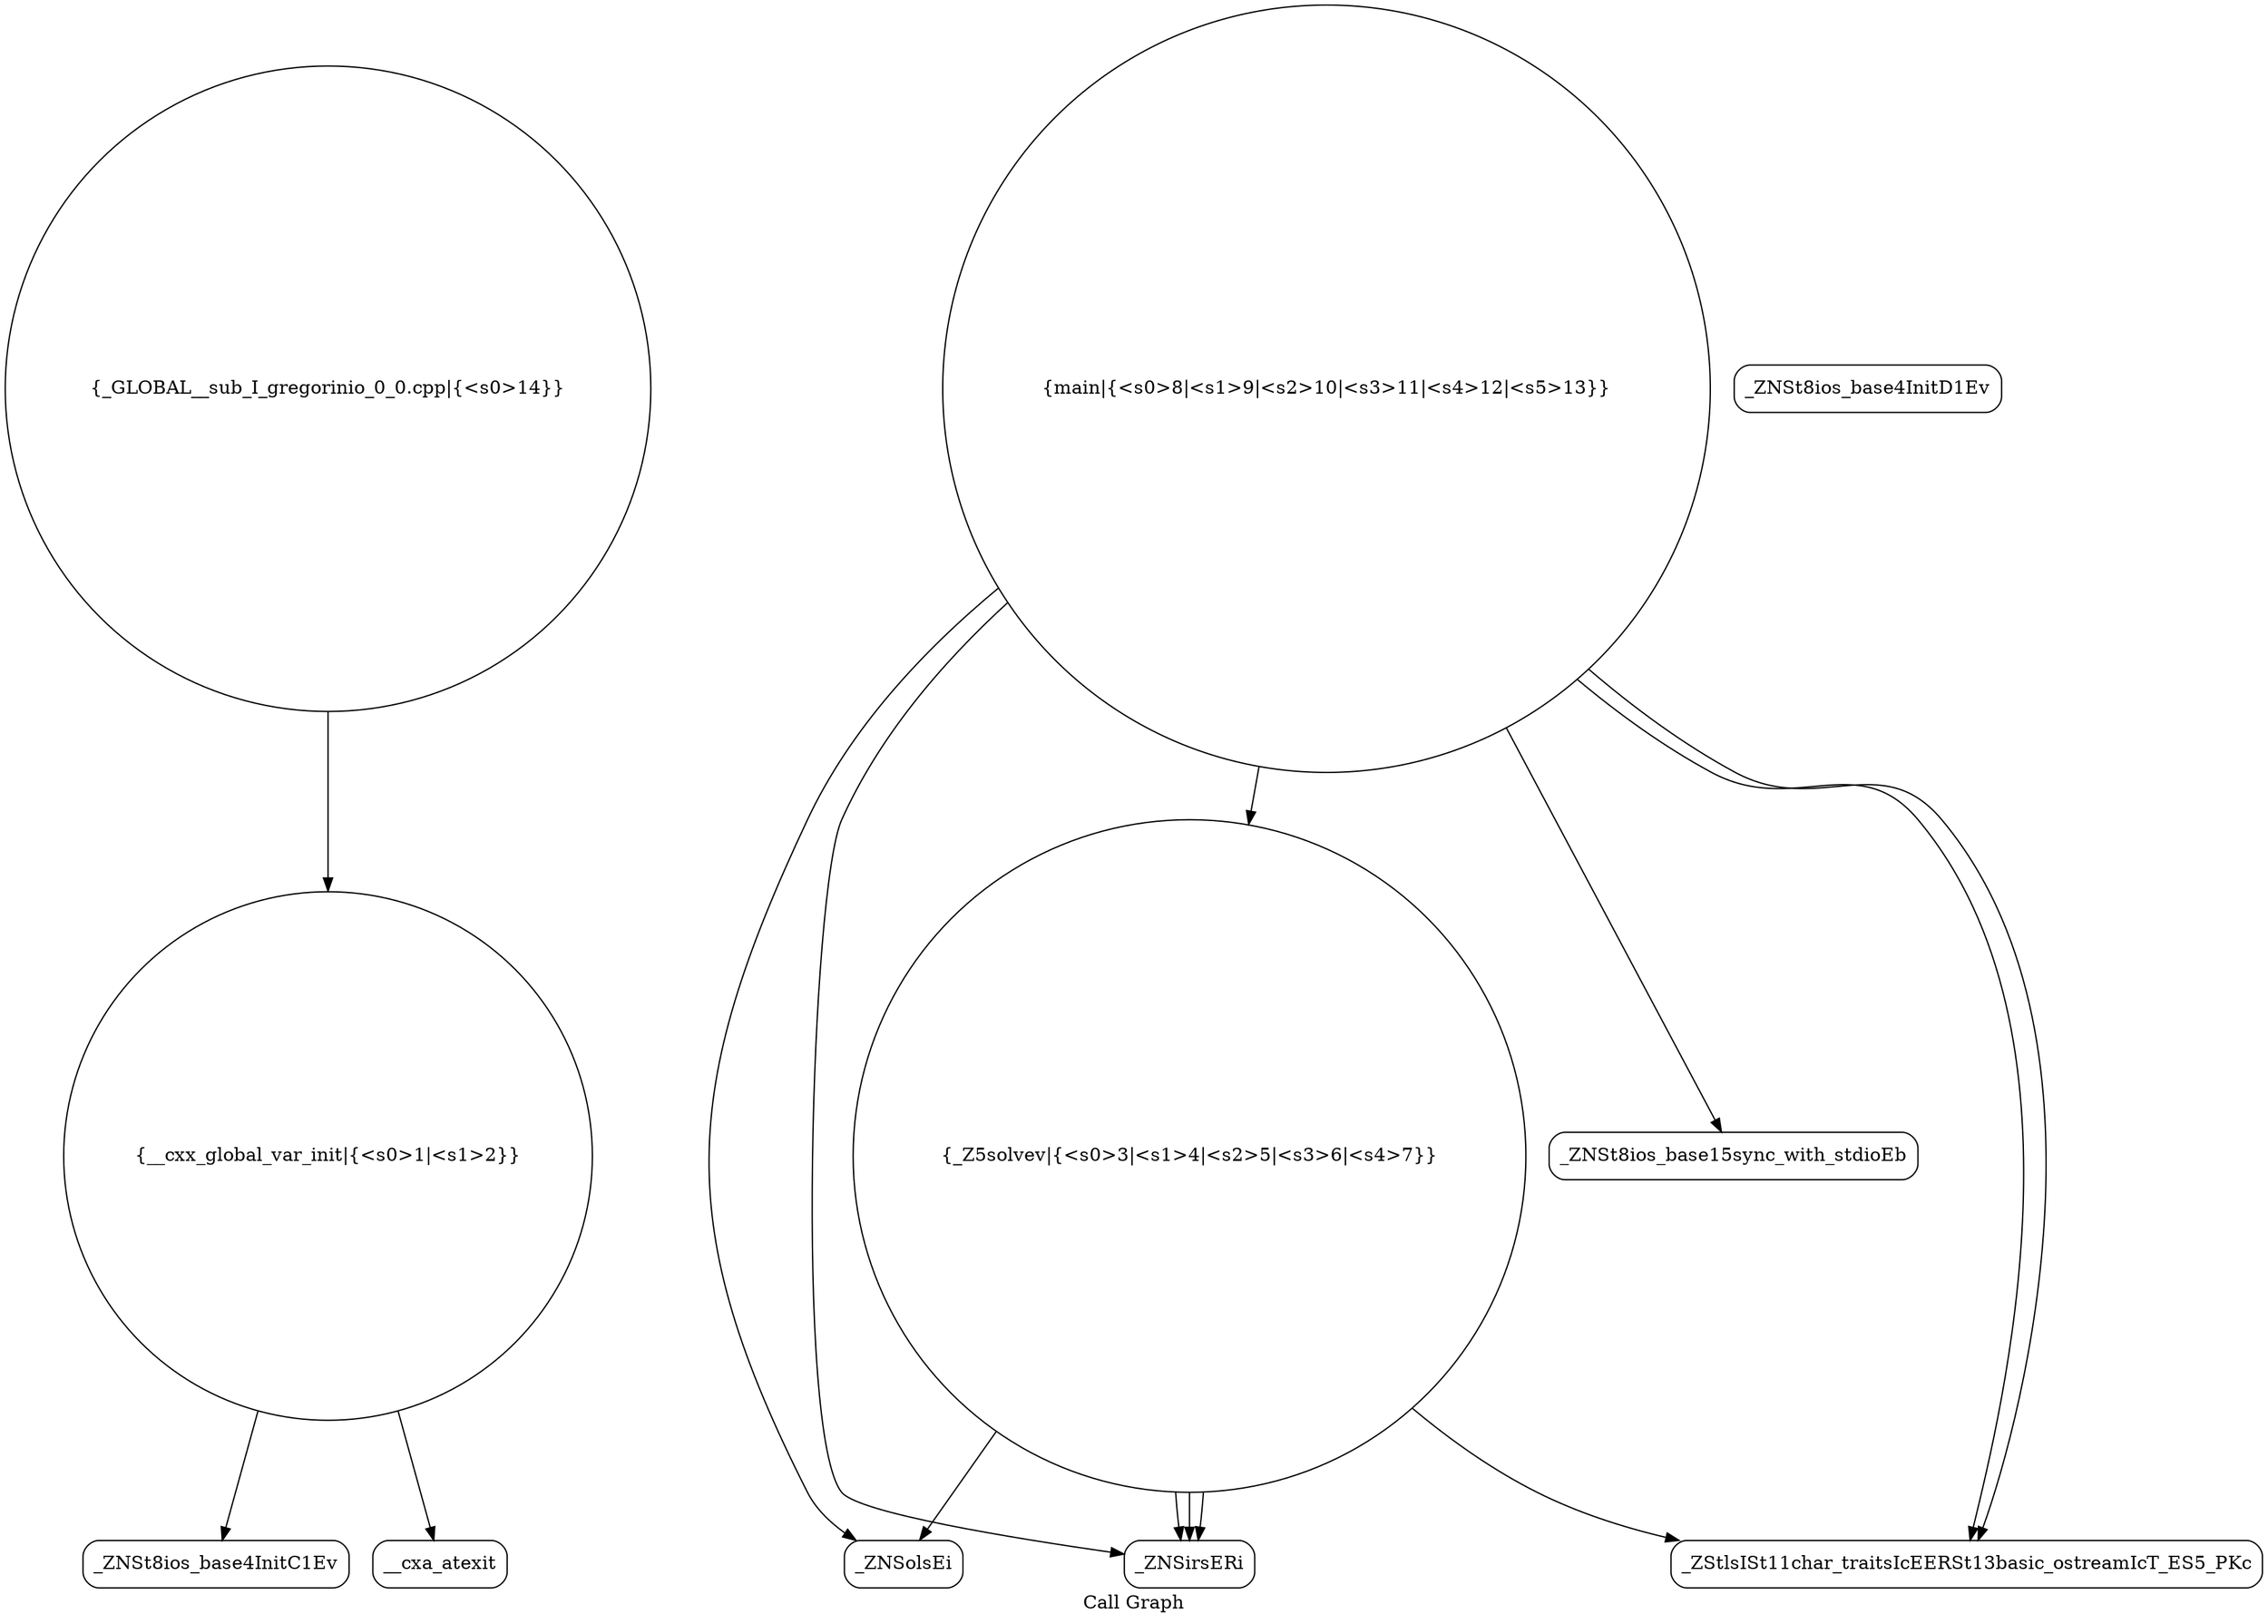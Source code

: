 digraph "Call Graph" {
	label="Call Graph";

	Node0x55d8eae413c0 [shape=record,shape=circle,label="{__cxx_global_var_init|{<s0>1|<s1>2}}"];
	Node0x55d8eae413c0:s0 -> Node0x55d8eae41850[color=black];
	Node0x55d8eae413c0:s1 -> Node0x55d8eae41950[color=black];
	Node0x55d8eae41b50 [shape=record,shape=Mrecord,label="{_ZNSolsEi}"];
	Node0x55d8eae418d0 [shape=record,shape=Mrecord,label="{_ZNSt8ios_base4InitD1Ev}"];
	Node0x55d8eae41c50 [shape=record,shape=Mrecord,label="{_ZNSt8ios_base15sync_with_stdioEb}"];
	Node0x55d8eae419d0 [shape=record,shape=circle,label="{_Z5solvev|{<s0>3|<s1>4|<s2>5|<s3>6|<s4>7}}"];
	Node0x55d8eae419d0:s0 -> Node0x55d8eae41a50[color=black];
	Node0x55d8eae419d0:s1 -> Node0x55d8eae41a50[color=black];
	Node0x55d8eae419d0:s2 -> Node0x55d8eae41a50[color=black];
	Node0x55d8eae419d0:s3 -> Node0x55d8eae41b50[color=black];
	Node0x55d8eae419d0:s4 -> Node0x55d8eae41ad0[color=black];
	Node0x55d8eae41ad0 [shape=record,shape=Mrecord,label="{_ZStlsISt11char_traitsIcEERSt13basic_ostreamIcT_ES5_PKc}"];
	Node0x55d8eae41850 [shape=record,shape=Mrecord,label="{_ZNSt8ios_base4InitC1Ev}"];
	Node0x55d8eae41bd0 [shape=record,shape=circle,label="{main|{<s0>8|<s1>9|<s2>10|<s3>11|<s4>12|<s5>13}}"];
	Node0x55d8eae41bd0:s0 -> Node0x55d8eae41c50[color=black];
	Node0x55d8eae41bd0:s1 -> Node0x55d8eae41a50[color=black];
	Node0x55d8eae41bd0:s2 -> Node0x55d8eae41ad0[color=black];
	Node0x55d8eae41bd0:s3 -> Node0x55d8eae41b50[color=black];
	Node0x55d8eae41bd0:s4 -> Node0x55d8eae41ad0[color=black];
	Node0x55d8eae41bd0:s5 -> Node0x55d8eae419d0[color=black];
	Node0x55d8eae41950 [shape=record,shape=Mrecord,label="{__cxa_atexit}"];
	Node0x55d8eae41cd0 [shape=record,shape=circle,label="{_GLOBAL__sub_I_gregorinio_0_0.cpp|{<s0>14}}"];
	Node0x55d8eae41cd0:s0 -> Node0x55d8eae413c0[color=black];
	Node0x55d8eae41a50 [shape=record,shape=Mrecord,label="{_ZNSirsERi}"];
}
